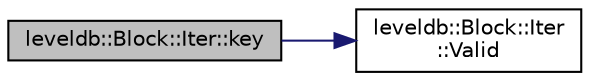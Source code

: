digraph "leveldb::Block::Iter::key"
{
  edge [fontname="Helvetica",fontsize="10",labelfontname="Helvetica",labelfontsize="10"];
  node [fontname="Helvetica",fontsize="10",shape=record];
  rankdir="LR";
  Node1 [label="leveldb::Block::Iter::key",height=0.2,width=0.4,color="black", fillcolor="grey75", style="filled" fontcolor="black"];
  Node1 -> Node2 [color="midnightblue",fontsize="10",style="solid",fontname="Helvetica"];
  Node2 [label="leveldb::Block::Iter\l::Valid",height=0.2,width=0.4,color="black", fillcolor="white", style="filled",URL="$classleveldb_1_1_block_1_1_iter.html#ac4be155bfc93e1d2b90cfd670f22c1ba"];
}
